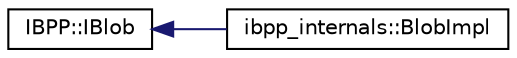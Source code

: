 digraph "Graphical Class Hierarchy"
{
 // LATEX_PDF_SIZE
  edge [fontname="Helvetica",fontsize="10",labelfontname="Helvetica",labelfontsize="10"];
  node [fontname="Helvetica",fontsize="10",shape=record];
  rankdir="LR";
  Node0 [label="IBPP::IBlob",height=0.2,width=0.4,color="black", fillcolor="white", style="filled",URL="$classIBPP_1_1IBlob.html",tooltip=" "];
  Node0 -> Node1 [dir="back",color="midnightblue",fontsize="10",style="solid",fontname="Helvetica"];
  Node1 [label="ibpp_internals::BlobImpl",height=0.2,width=0.4,color="black", fillcolor="white", style="filled",URL="$classibpp__internals_1_1BlobImpl.html",tooltip=" "];
}
